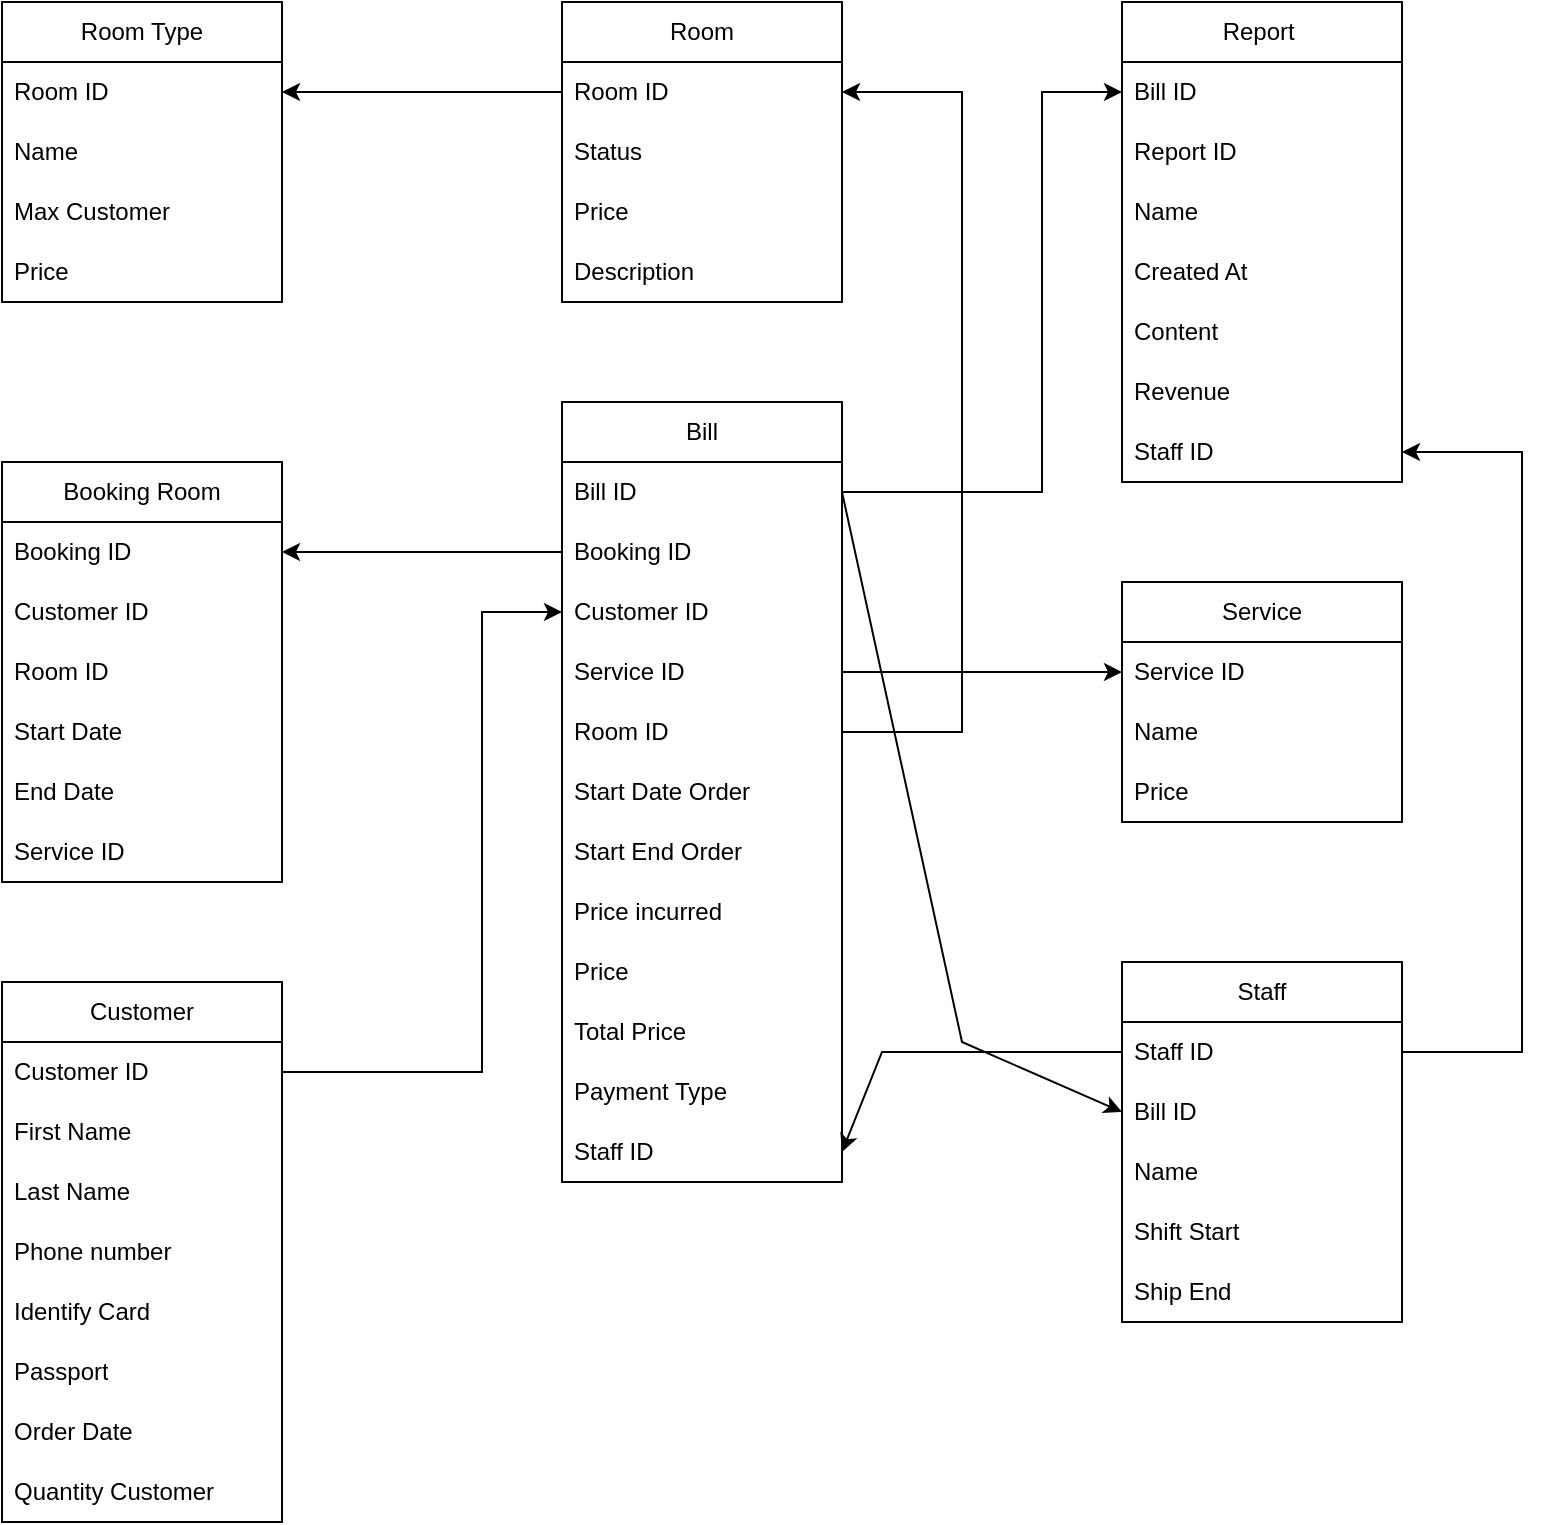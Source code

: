 <mxfile version="21.6.9" type="github">
  <diagram name="Page-1" id="8H-8xmzPVinGmGW4ERsI">
    <mxGraphModel dx="1900" dy="1666" grid="1" gridSize="10" guides="1" tooltips="1" connect="1" arrows="1" fold="1" page="1" pageScale="1" pageWidth="850" pageHeight="1100" math="0" shadow="0">
      <root>
        <mxCell id="0" />
        <mxCell id="1" parent="0" />
        <mxCell id="ZdL72ZSbKMqBsgBOb5lX-1" value="Room" style="swimlane;fontStyle=0;childLayout=stackLayout;horizontal=1;startSize=30;horizontalStack=0;resizeParent=1;resizeParentMax=0;resizeLast=0;collapsible=1;marginBottom=0;whiteSpace=wrap;html=1;" parent="1" vertex="1">
          <mxGeometry x="200" y="-280" width="140" height="150" as="geometry">
            <mxRectangle x="200" y="-260" width="70" height="30" as="alternateBounds" />
          </mxGeometry>
        </mxCell>
        <mxCell id="ZdL72ZSbKMqBsgBOb5lX-2" value="Room ID" style="text;strokeColor=none;fillColor=none;align=left;verticalAlign=middle;spacingLeft=4;spacingRight=4;overflow=hidden;points=[[0,0.5],[1,0.5]];portConstraint=eastwest;rotatable=0;whiteSpace=wrap;html=1;" parent="ZdL72ZSbKMqBsgBOb5lX-1" vertex="1">
          <mxGeometry y="30" width="140" height="30" as="geometry" />
        </mxCell>
        <mxCell id="ZdL72ZSbKMqBsgBOb5lX-4" value="Status" style="text;strokeColor=none;fillColor=none;align=left;verticalAlign=middle;spacingLeft=4;spacingRight=4;overflow=hidden;points=[[0,0.5],[1,0.5]];portConstraint=eastwest;rotatable=0;whiteSpace=wrap;html=1;" parent="ZdL72ZSbKMqBsgBOb5lX-1" vertex="1">
          <mxGeometry y="60" width="140" height="30" as="geometry" />
        </mxCell>
        <mxCell id="ZdL72ZSbKMqBsgBOb5lX-26" value="Price" style="text;strokeColor=none;fillColor=none;align=left;verticalAlign=middle;spacingLeft=4;spacingRight=4;overflow=hidden;points=[[0,0.5],[1,0.5]];portConstraint=eastwest;rotatable=0;whiteSpace=wrap;html=1;" parent="ZdL72ZSbKMqBsgBOb5lX-1" vertex="1">
          <mxGeometry y="90" width="140" height="30" as="geometry" />
        </mxCell>
        <mxCell id="ZdL72ZSbKMqBsgBOb5lX-27" value="Description" style="text;strokeColor=none;fillColor=none;align=left;verticalAlign=middle;spacingLeft=4;spacingRight=4;overflow=hidden;points=[[0,0.5],[1,0.5]];portConstraint=eastwest;rotatable=0;whiteSpace=wrap;html=1;" parent="ZdL72ZSbKMqBsgBOb5lX-1" vertex="1">
          <mxGeometry y="120" width="140" height="30" as="geometry" />
        </mxCell>
        <mxCell id="ZdL72ZSbKMqBsgBOb5lX-5" value="Customer" style="swimlane;fontStyle=0;childLayout=stackLayout;horizontal=1;startSize=30;horizontalStack=0;resizeParent=1;resizeParentMax=0;resizeLast=0;collapsible=1;marginBottom=0;whiteSpace=wrap;html=1;" parent="1" vertex="1">
          <mxGeometry x="-80" y="210" width="140" height="270" as="geometry" />
        </mxCell>
        <mxCell id="ZdL72ZSbKMqBsgBOb5lX-6" value="Customer ID" style="text;strokeColor=none;fillColor=none;align=left;verticalAlign=middle;spacingLeft=4;spacingRight=4;overflow=hidden;points=[[0,0.5],[1,0.5]];portConstraint=eastwest;rotatable=0;whiteSpace=wrap;html=1;" parent="ZdL72ZSbKMqBsgBOb5lX-5" vertex="1">
          <mxGeometry y="30" width="140" height="30" as="geometry" />
        </mxCell>
        <mxCell id="ZdL72ZSbKMqBsgBOb5lX-7" value="First Name" style="text;strokeColor=none;fillColor=none;align=left;verticalAlign=middle;spacingLeft=4;spacingRight=4;overflow=hidden;points=[[0,0.5],[1,0.5]];portConstraint=eastwest;rotatable=0;whiteSpace=wrap;html=1;" parent="ZdL72ZSbKMqBsgBOb5lX-5" vertex="1">
          <mxGeometry y="60" width="140" height="30" as="geometry" />
        </mxCell>
        <mxCell id="ZdL72ZSbKMqBsgBOb5lX-8" value="Last Name" style="text;strokeColor=none;fillColor=none;align=left;verticalAlign=middle;spacingLeft=4;spacingRight=4;overflow=hidden;points=[[0,0.5],[1,0.5]];portConstraint=eastwest;rotatable=0;whiteSpace=wrap;html=1;" parent="ZdL72ZSbKMqBsgBOb5lX-5" vertex="1">
          <mxGeometry y="90" width="140" height="30" as="geometry" />
        </mxCell>
        <mxCell id="ZdL72ZSbKMqBsgBOb5lX-9" value="Phone number" style="text;strokeColor=none;fillColor=none;align=left;verticalAlign=middle;spacingLeft=4;spacingRight=4;overflow=hidden;points=[[0,0.5],[1,0.5]];portConstraint=eastwest;rotatable=0;whiteSpace=wrap;html=1;" parent="ZdL72ZSbKMqBsgBOb5lX-5" vertex="1">
          <mxGeometry y="120" width="140" height="30" as="geometry" />
        </mxCell>
        <mxCell id="ZdL72ZSbKMqBsgBOb5lX-15" value="Identify Card" style="text;strokeColor=none;fillColor=none;align=left;verticalAlign=middle;spacingLeft=4;spacingRight=4;overflow=hidden;points=[[0,0.5],[1,0.5]];portConstraint=eastwest;rotatable=0;whiteSpace=wrap;html=1;" parent="ZdL72ZSbKMqBsgBOb5lX-5" vertex="1">
          <mxGeometry y="150" width="140" height="30" as="geometry" />
        </mxCell>
        <mxCell id="ZdL72ZSbKMqBsgBOb5lX-16" value="Passport" style="text;strokeColor=none;fillColor=none;align=left;verticalAlign=middle;spacingLeft=4;spacingRight=4;overflow=hidden;points=[[0,0.5],[1,0.5]];portConstraint=eastwest;rotatable=0;whiteSpace=wrap;html=1;" parent="ZdL72ZSbKMqBsgBOb5lX-5" vertex="1">
          <mxGeometry y="180" width="140" height="30" as="geometry" />
        </mxCell>
        <mxCell id="ZdL72ZSbKMqBsgBOb5lX-17" value="Order Date" style="text;strokeColor=none;fillColor=none;align=left;verticalAlign=middle;spacingLeft=4;spacingRight=4;overflow=hidden;points=[[0,0.5],[1,0.5]];portConstraint=eastwest;rotatable=0;whiteSpace=wrap;html=1;" parent="ZdL72ZSbKMqBsgBOb5lX-5" vertex="1">
          <mxGeometry y="210" width="140" height="30" as="geometry" />
        </mxCell>
        <mxCell id="ZdL72ZSbKMqBsgBOb5lX-18" value="Quantity&amp;nbsp;Customer" style="text;strokeColor=none;fillColor=none;align=left;verticalAlign=middle;spacingLeft=4;spacingRight=4;overflow=hidden;points=[[0,0.5],[1,0.5]];portConstraint=eastwest;rotatable=0;whiteSpace=wrap;html=1;" parent="ZdL72ZSbKMqBsgBOb5lX-5" vertex="1">
          <mxGeometry y="240" width="140" height="30" as="geometry" />
        </mxCell>
        <mxCell id="ZdL72ZSbKMqBsgBOb5lX-19" value="Booking Room" style="swimlane;fontStyle=0;childLayout=stackLayout;horizontal=1;startSize=30;horizontalStack=0;resizeParent=1;resizeParentMax=0;resizeLast=0;collapsible=1;marginBottom=0;whiteSpace=wrap;html=1;" parent="1" vertex="1">
          <mxGeometry x="-80" y="-50" width="140" height="210" as="geometry" />
        </mxCell>
        <mxCell id="ZdL72ZSbKMqBsgBOb5lX-20" value="Booking ID" style="text;strokeColor=none;fillColor=none;align=left;verticalAlign=middle;spacingLeft=4;spacingRight=4;overflow=hidden;points=[[0,0.5],[1,0.5]];portConstraint=eastwest;rotatable=0;whiteSpace=wrap;html=1;" parent="ZdL72ZSbKMqBsgBOb5lX-19" vertex="1">
          <mxGeometry y="30" width="140" height="30" as="geometry" />
        </mxCell>
        <mxCell id="ZdL72ZSbKMqBsgBOb5lX-21" value="Customer ID" style="text;strokeColor=none;fillColor=none;align=left;verticalAlign=middle;spacingLeft=4;spacingRight=4;overflow=hidden;points=[[0,0.5],[1,0.5]];portConstraint=eastwest;rotatable=0;whiteSpace=wrap;html=1;" parent="ZdL72ZSbKMqBsgBOb5lX-19" vertex="1">
          <mxGeometry y="60" width="140" height="30" as="geometry" />
        </mxCell>
        <mxCell id="ZdL72ZSbKMqBsgBOb5lX-22" value="Room ID" style="text;strokeColor=none;fillColor=none;align=left;verticalAlign=middle;spacingLeft=4;spacingRight=4;overflow=hidden;points=[[0,0.5],[1,0.5]];portConstraint=eastwest;rotatable=0;whiteSpace=wrap;html=1;" parent="ZdL72ZSbKMqBsgBOb5lX-19" vertex="1">
          <mxGeometry y="90" width="140" height="30" as="geometry" />
        </mxCell>
        <mxCell id="ZdL72ZSbKMqBsgBOb5lX-23" value="Start Date" style="text;strokeColor=none;fillColor=none;align=left;verticalAlign=middle;spacingLeft=4;spacingRight=4;overflow=hidden;points=[[0,0.5],[1,0.5]];portConstraint=eastwest;rotatable=0;whiteSpace=wrap;html=1;" parent="ZdL72ZSbKMqBsgBOb5lX-19" vertex="1">
          <mxGeometry y="120" width="140" height="30" as="geometry" />
        </mxCell>
        <mxCell id="ZdL72ZSbKMqBsgBOb5lX-24" value="End Date" style="text;strokeColor=none;fillColor=none;align=left;verticalAlign=middle;spacingLeft=4;spacingRight=4;overflow=hidden;points=[[0,0.5],[1,0.5]];portConstraint=eastwest;rotatable=0;whiteSpace=wrap;html=1;" parent="ZdL72ZSbKMqBsgBOb5lX-19" vertex="1">
          <mxGeometry y="150" width="140" height="30" as="geometry" />
        </mxCell>
        <mxCell id="ZdL72ZSbKMqBsgBOb5lX-39" value="Service ID" style="text;strokeColor=none;fillColor=none;align=left;verticalAlign=middle;spacingLeft=4;spacingRight=4;overflow=hidden;points=[[0,0.5],[1,0.5]];portConstraint=eastwest;rotatable=0;whiteSpace=wrap;html=1;" parent="ZdL72ZSbKMqBsgBOb5lX-19" vertex="1">
          <mxGeometry y="180" width="140" height="30" as="geometry" />
        </mxCell>
        <mxCell id="ZdL72ZSbKMqBsgBOb5lX-28" value="Bill" style="swimlane;fontStyle=0;childLayout=stackLayout;horizontal=1;startSize=30;horizontalStack=0;resizeParent=1;resizeParentMax=0;resizeLast=0;collapsible=1;marginBottom=0;whiteSpace=wrap;html=1;" parent="1" vertex="1">
          <mxGeometry x="200" y="-80" width="140" height="390" as="geometry">
            <mxRectangle x="160" y="-120" width="60" height="30" as="alternateBounds" />
          </mxGeometry>
        </mxCell>
        <mxCell id="ZdL72ZSbKMqBsgBOb5lX-29" value="Bill ID" style="text;strokeColor=none;fillColor=none;align=left;verticalAlign=middle;spacingLeft=4;spacingRight=4;overflow=hidden;points=[[0,0.5],[1,0.5]];portConstraint=eastwest;rotatable=0;whiteSpace=wrap;html=1;" parent="ZdL72ZSbKMqBsgBOb5lX-28" vertex="1">
          <mxGeometry y="30" width="140" height="30" as="geometry" />
        </mxCell>
        <mxCell id="ZdL72ZSbKMqBsgBOb5lX-30" value="Booking ID" style="text;strokeColor=none;fillColor=none;align=left;verticalAlign=middle;spacingLeft=4;spacingRight=4;overflow=hidden;points=[[0,0.5],[1,0.5]];portConstraint=eastwest;rotatable=0;whiteSpace=wrap;html=1;" parent="ZdL72ZSbKMqBsgBOb5lX-28" vertex="1">
          <mxGeometry y="60" width="140" height="30" as="geometry" />
        </mxCell>
        <mxCell id="ZdL72ZSbKMqBsgBOb5lX-31" value="Customer ID" style="text;strokeColor=none;fillColor=none;align=left;verticalAlign=middle;spacingLeft=4;spacingRight=4;overflow=hidden;points=[[0,0.5],[1,0.5]];portConstraint=eastwest;rotatable=0;whiteSpace=wrap;html=1;" parent="ZdL72ZSbKMqBsgBOb5lX-28" vertex="1">
          <mxGeometry y="90" width="140" height="30" as="geometry" />
        </mxCell>
        <mxCell id="ZdL72ZSbKMqBsgBOb5lX-32" value="Service ID" style="text;strokeColor=none;fillColor=none;align=left;verticalAlign=middle;spacingLeft=4;spacingRight=4;overflow=hidden;points=[[0,0.5],[1,0.5]];portConstraint=eastwest;rotatable=0;whiteSpace=wrap;html=1;" parent="ZdL72ZSbKMqBsgBOb5lX-28" vertex="1">
          <mxGeometry y="120" width="140" height="30" as="geometry" />
        </mxCell>
        <mxCell id="ZdL72ZSbKMqBsgBOb5lX-34" value="Room ID" style="text;strokeColor=none;fillColor=none;align=left;verticalAlign=middle;spacingLeft=4;spacingRight=4;overflow=hidden;points=[[0,0.5],[1,0.5]];portConstraint=eastwest;rotatable=0;whiteSpace=wrap;html=1;" parent="ZdL72ZSbKMqBsgBOb5lX-28" vertex="1">
          <mxGeometry y="150" width="140" height="30" as="geometry" />
        </mxCell>
        <mxCell id="ZdL72ZSbKMqBsgBOb5lX-35" value="Start Date Order" style="text;strokeColor=none;fillColor=none;align=left;verticalAlign=middle;spacingLeft=4;spacingRight=4;overflow=hidden;points=[[0,0.5],[1,0.5]];portConstraint=eastwest;rotatable=0;whiteSpace=wrap;html=1;" parent="ZdL72ZSbKMqBsgBOb5lX-28" vertex="1">
          <mxGeometry y="180" width="140" height="30" as="geometry" />
        </mxCell>
        <mxCell id="ZdL72ZSbKMqBsgBOb5lX-36" value="Start End Order" style="text;strokeColor=none;fillColor=none;align=left;verticalAlign=middle;spacingLeft=4;spacingRight=4;overflow=hidden;points=[[0,0.5],[1,0.5]];portConstraint=eastwest;rotatable=0;whiteSpace=wrap;html=1;" parent="ZdL72ZSbKMqBsgBOb5lX-28" vertex="1">
          <mxGeometry y="210" width="140" height="30" as="geometry" />
        </mxCell>
        <mxCell id="ZdL72ZSbKMqBsgBOb5lX-37" value="Price incurred" style="text;strokeColor=none;fillColor=none;align=left;verticalAlign=middle;spacingLeft=4;spacingRight=4;overflow=hidden;points=[[0,0.5],[1,0.5]];portConstraint=eastwest;rotatable=0;whiteSpace=wrap;html=1;" parent="ZdL72ZSbKMqBsgBOb5lX-28" vertex="1">
          <mxGeometry y="240" width="140" height="30" as="geometry" />
        </mxCell>
        <mxCell id="ZdL72ZSbKMqBsgBOb5lX-38" value="Price" style="text;strokeColor=none;fillColor=none;align=left;verticalAlign=middle;spacingLeft=4;spacingRight=4;overflow=hidden;points=[[0,0.5],[1,0.5]];portConstraint=eastwest;rotatable=0;whiteSpace=wrap;html=1;" parent="ZdL72ZSbKMqBsgBOb5lX-28" vertex="1">
          <mxGeometry y="270" width="140" height="30" as="geometry" />
        </mxCell>
        <mxCell id="ZdL72ZSbKMqBsgBOb5lX-40" value="Total Price" style="text;strokeColor=none;fillColor=none;align=left;verticalAlign=middle;spacingLeft=4;spacingRight=4;overflow=hidden;points=[[0,0.5],[1,0.5]];portConstraint=eastwest;rotatable=0;whiteSpace=wrap;html=1;" parent="ZdL72ZSbKMqBsgBOb5lX-28" vertex="1">
          <mxGeometry y="300" width="140" height="30" as="geometry" />
        </mxCell>
        <mxCell id="ZdL72ZSbKMqBsgBOb5lX-41" value="Payment Type" style="text;strokeColor=none;fillColor=none;align=left;verticalAlign=middle;spacingLeft=4;spacingRight=4;overflow=hidden;points=[[0,0.5],[1,0.5]];portConstraint=eastwest;rotatable=0;whiteSpace=wrap;html=1;" parent="ZdL72ZSbKMqBsgBOb5lX-28" vertex="1">
          <mxGeometry y="330" width="140" height="30" as="geometry" />
        </mxCell>
        <mxCell id="3B12Dl2kZLcJGrSeIbII-3" value="Staff ID" style="text;strokeColor=none;fillColor=none;align=left;verticalAlign=middle;spacingLeft=4;spacingRight=4;overflow=hidden;points=[[0,0.5],[1,0.5]];portConstraint=eastwest;rotatable=0;whiteSpace=wrap;html=1;" vertex="1" parent="ZdL72ZSbKMqBsgBOb5lX-28">
          <mxGeometry y="360" width="140" height="30" as="geometry" />
        </mxCell>
        <mxCell id="ZdL72ZSbKMqBsgBOb5lX-43" value="Room Type" style="swimlane;fontStyle=0;childLayout=stackLayout;horizontal=1;startSize=30;horizontalStack=0;resizeParent=1;resizeParentMax=0;resizeLast=0;collapsible=1;marginBottom=0;whiteSpace=wrap;html=1;" parent="1" vertex="1">
          <mxGeometry x="-80" y="-280" width="140" height="150" as="geometry">
            <mxRectangle x="-60" y="-280" width="100" height="30" as="alternateBounds" />
          </mxGeometry>
        </mxCell>
        <mxCell id="ZdL72ZSbKMqBsgBOb5lX-44" value="Room ID" style="text;strokeColor=none;fillColor=none;align=left;verticalAlign=middle;spacingLeft=4;spacingRight=4;overflow=hidden;points=[[0,0.5],[1,0.5]];portConstraint=eastwest;rotatable=0;whiteSpace=wrap;html=1;" parent="ZdL72ZSbKMqBsgBOb5lX-43" vertex="1">
          <mxGeometry y="30" width="140" height="30" as="geometry" />
        </mxCell>
        <mxCell id="ZdL72ZSbKMqBsgBOb5lX-45" value="Name" style="text;strokeColor=none;fillColor=none;align=left;verticalAlign=middle;spacingLeft=4;spacingRight=4;overflow=hidden;points=[[0,0.5],[1,0.5]];portConstraint=eastwest;rotatable=0;whiteSpace=wrap;html=1;" parent="ZdL72ZSbKMqBsgBOb5lX-43" vertex="1">
          <mxGeometry y="60" width="140" height="30" as="geometry" />
        </mxCell>
        <mxCell id="ZdL72ZSbKMqBsgBOb5lX-46" value="Max Customer" style="text;strokeColor=none;fillColor=none;align=left;verticalAlign=middle;spacingLeft=4;spacingRight=4;overflow=hidden;points=[[0,0.5],[1,0.5]];portConstraint=eastwest;rotatable=0;whiteSpace=wrap;html=1;" parent="ZdL72ZSbKMqBsgBOb5lX-43" vertex="1">
          <mxGeometry y="90" width="140" height="30" as="geometry" />
        </mxCell>
        <mxCell id="ZdL72ZSbKMqBsgBOb5lX-47" value="Price" style="text;strokeColor=none;fillColor=none;align=left;verticalAlign=middle;spacingLeft=4;spacingRight=4;overflow=hidden;points=[[0,0.5],[1,0.5]];portConstraint=eastwest;rotatable=0;whiteSpace=wrap;html=1;" parent="ZdL72ZSbKMqBsgBOb5lX-43" vertex="1">
          <mxGeometry y="120" width="140" height="30" as="geometry" />
        </mxCell>
        <mxCell id="ZdL72ZSbKMqBsgBOb5lX-48" value="Report&amp;nbsp;" style="swimlane;fontStyle=0;childLayout=stackLayout;horizontal=1;startSize=30;horizontalStack=0;resizeParent=1;resizeParentMax=0;resizeLast=0;collapsible=1;marginBottom=0;whiteSpace=wrap;html=1;" parent="1" vertex="1">
          <mxGeometry x="480" y="-280" width="140" height="240" as="geometry" />
        </mxCell>
        <mxCell id="ZdL72ZSbKMqBsgBOb5lX-51" value="Bill ID" style="text;strokeColor=none;fillColor=none;align=left;verticalAlign=middle;spacingLeft=4;spacingRight=4;overflow=hidden;points=[[0,0.5],[1,0.5]];portConstraint=eastwest;rotatable=0;whiteSpace=wrap;html=1;" parent="ZdL72ZSbKMqBsgBOb5lX-48" vertex="1">
          <mxGeometry y="30" width="140" height="30" as="geometry" />
        </mxCell>
        <mxCell id="ZdL72ZSbKMqBsgBOb5lX-49" value="Report ID" style="text;strokeColor=none;fillColor=none;align=left;verticalAlign=middle;spacingLeft=4;spacingRight=4;overflow=hidden;points=[[0,0.5],[1,0.5]];portConstraint=eastwest;rotatable=0;whiteSpace=wrap;html=1;" parent="ZdL72ZSbKMqBsgBOb5lX-48" vertex="1">
          <mxGeometry y="60" width="140" height="30" as="geometry" />
        </mxCell>
        <mxCell id="ZdL72ZSbKMqBsgBOb5lX-50" value="Name" style="text;strokeColor=none;fillColor=none;align=left;verticalAlign=middle;spacingLeft=4;spacingRight=4;overflow=hidden;points=[[0,0.5],[1,0.5]];portConstraint=eastwest;rotatable=0;whiteSpace=wrap;html=1;" parent="ZdL72ZSbKMqBsgBOb5lX-48" vertex="1">
          <mxGeometry y="90" width="140" height="30" as="geometry" />
        </mxCell>
        <mxCell id="ZdL72ZSbKMqBsgBOb5lX-65" value="Created At" style="text;strokeColor=none;fillColor=none;align=left;verticalAlign=middle;spacingLeft=4;spacingRight=4;overflow=hidden;points=[[0,0.5],[1,0.5]];portConstraint=eastwest;rotatable=0;whiteSpace=wrap;html=1;" parent="ZdL72ZSbKMqBsgBOb5lX-48" vertex="1">
          <mxGeometry y="120" width="140" height="30" as="geometry" />
        </mxCell>
        <mxCell id="ZdL72ZSbKMqBsgBOb5lX-66" value="Content" style="text;strokeColor=none;fillColor=none;align=left;verticalAlign=middle;spacingLeft=4;spacingRight=4;overflow=hidden;points=[[0,0.5],[1,0.5]];portConstraint=eastwest;rotatable=0;whiteSpace=wrap;html=1;" parent="ZdL72ZSbKMqBsgBOb5lX-48" vertex="1">
          <mxGeometry y="150" width="140" height="30" as="geometry" />
        </mxCell>
        <mxCell id="ZdL72ZSbKMqBsgBOb5lX-67" value="Revenue" style="text;strokeColor=none;fillColor=none;align=left;verticalAlign=middle;spacingLeft=4;spacingRight=4;overflow=hidden;points=[[0,0.5],[1,0.5]];portConstraint=eastwest;rotatable=0;whiteSpace=wrap;html=1;" parent="ZdL72ZSbKMqBsgBOb5lX-48" vertex="1">
          <mxGeometry y="180" width="140" height="30" as="geometry" />
        </mxCell>
        <mxCell id="ZdL72ZSbKMqBsgBOb5lX-68" value="Staff ID" style="text;strokeColor=none;fillColor=none;align=left;verticalAlign=middle;spacingLeft=4;spacingRight=4;overflow=hidden;points=[[0,0.5],[1,0.5]];portConstraint=eastwest;rotatable=0;whiteSpace=wrap;html=1;" parent="ZdL72ZSbKMqBsgBOb5lX-48" vertex="1">
          <mxGeometry y="210" width="140" height="30" as="geometry" />
        </mxCell>
        <mxCell id="ZdL72ZSbKMqBsgBOb5lX-52" value="Service" style="swimlane;fontStyle=0;childLayout=stackLayout;horizontal=1;startSize=30;horizontalStack=0;resizeParent=1;resizeParentMax=0;resizeLast=0;collapsible=1;marginBottom=0;whiteSpace=wrap;html=1;" parent="1" vertex="1">
          <mxGeometry x="480" y="10" width="140" height="120" as="geometry" />
        </mxCell>
        <mxCell id="ZdL72ZSbKMqBsgBOb5lX-53" value="Service ID" style="text;strokeColor=none;fillColor=none;align=left;verticalAlign=middle;spacingLeft=4;spacingRight=4;overflow=hidden;points=[[0,0.5],[1,0.5]];portConstraint=eastwest;rotatable=0;whiteSpace=wrap;html=1;" parent="ZdL72ZSbKMqBsgBOb5lX-52" vertex="1">
          <mxGeometry y="30" width="140" height="30" as="geometry" />
        </mxCell>
        <mxCell id="ZdL72ZSbKMqBsgBOb5lX-54" value="Name" style="text;strokeColor=none;fillColor=none;align=left;verticalAlign=middle;spacingLeft=4;spacingRight=4;overflow=hidden;points=[[0,0.5],[1,0.5]];portConstraint=eastwest;rotatable=0;whiteSpace=wrap;html=1;" parent="ZdL72ZSbKMqBsgBOb5lX-52" vertex="1">
          <mxGeometry y="60" width="140" height="30" as="geometry" />
        </mxCell>
        <mxCell id="ZdL72ZSbKMqBsgBOb5lX-55" value="Price" style="text;strokeColor=none;fillColor=none;align=left;verticalAlign=middle;spacingLeft=4;spacingRight=4;overflow=hidden;points=[[0,0.5],[1,0.5]];portConstraint=eastwest;rotatable=0;whiteSpace=wrap;html=1;" parent="ZdL72ZSbKMqBsgBOb5lX-52" vertex="1">
          <mxGeometry y="90" width="140" height="30" as="geometry" />
        </mxCell>
        <mxCell id="ZdL72ZSbKMqBsgBOb5lX-69" value="Staff" style="swimlane;fontStyle=0;childLayout=stackLayout;horizontal=1;startSize=30;horizontalStack=0;resizeParent=1;resizeParentMax=0;resizeLast=0;collapsible=1;marginBottom=0;whiteSpace=wrap;html=1;" parent="1" vertex="1">
          <mxGeometry x="480" y="200" width="140" height="180" as="geometry" />
        </mxCell>
        <mxCell id="ZdL72ZSbKMqBsgBOb5lX-70" value="Staff ID" style="text;strokeColor=none;fillColor=none;align=left;verticalAlign=middle;spacingLeft=4;spacingRight=4;overflow=hidden;points=[[0,0.5],[1,0.5]];portConstraint=eastwest;rotatable=0;whiteSpace=wrap;html=1;" parent="ZdL72ZSbKMqBsgBOb5lX-69" vertex="1">
          <mxGeometry y="30" width="140" height="30" as="geometry" />
        </mxCell>
        <mxCell id="3wAUXIqkotwWgCLVa6nB-8" value="Bill ID" style="text;strokeColor=none;fillColor=none;align=left;verticalAlign=middle;spacingLeft=4;spacingRight=4;overflow=hidden;points=[[0,0.5],[1,0.5]];portConstraint=eastwest;rotatable=0;whiteSpace=wrap;html=1;" parent="ZdL72ZSbKMqBsgBOb5lX-69" vertex="1">
          <mxGeometry y="60" width="140" height="30" as="geometry" />
        </mxCell>
        <mxCell id="ZdL72ZSbKMqBsgBOb5lX-71" value="Name" style="text;strokeColor=none;fillColor=none;align=left;verticalAlign=middle;spacingLeft=4;spacingRight=4;overflow=hidden;points=[[0,0.5],[1,0.5]];portConstraint=eastwest;rotatable=0;whiteSpace=wrap;html=1;" parent="ZdL72ZSbKMqBsgBOb5lX-69" vertex="1">
          <mxGeometry y="90" width="140" height="30" as="geometry" />
        </mxCell>
        <mxCell id="ZdL72ZSbKMqBsgBOb5lX-72" value="Shift Start" style="text;strokeColor=none;fillColor=none;align=left;verticalAlign=middle;spacingLeft=4;spacingRight=4;overflow=hidden;points=[[0,0.5],[1,0.5]];portConstraint=eastwest;rotatable=0;whiteSpace=wrap;html=1;" parent="ZdL72ZSbKMqBsgBOb5lX-69" vertex="1">
          <mxGeometry y="120" width="140" height="30" as="geometry" />
        </mxCell>
        <mxCell id="ZdL72ZSbKMqBsgBOb5lX-73" value="Ship End" style="text;strokeColor=none;fillColor=none;align=left;verticalAlign=middle;spacingLeft=4;spacingRight=4;overflow=hidden;points=[[0,0.5],[1,0.5]];portConstraint=eastwest;rotatable=0;whiteSpace=wrap;html=1;" parent="ZdL72ZSbKMqBsgBOb5lX-69" vertex="1">
          <mxGeometry y="150" width="140" height="30" as="geometry" />
        </mxCell>
        <mxCell id="3wAUXIqkotwWgCLVa6nB-2" value="" style="endArrow=classic;html=1;rounded=0;exitX=0;exitY=0.5;exitDx=0;exitDy=0;entryX=1;entryY=0.5;entryDx=0;entryDy=0;" parent="1" source="ZdL72ZSbKMqBsgBOb5lX-2" target="ZdL72ZSbKMqBsgBOb5lX-44" edge="1">
          <mxGeometry width="50" height="50" relative="1" as="geometry">
            <mxPoint y="-190" as="sourcePoint" />
            <mxPoint x="50" y="-240" as="targetPoint" />
          </mxGeometry>
        </mxCell>
        <mxCell id="3wAUXIqkotwWgCLVa6nB-3" value="" style="endArrow=classic;html=1;rounded=0;exitX=0;exitY=0.5;exitDx=0;exitDy=0;entryX=1;entryY=0.5;entryDx=0;entryDy=0;" parent="1" source="ZdL72ZSbKMqBsgBOb5lX-30" target="ZdL72ZSbKMqBsgBOb5lX-20" edge="1">
          <mxGeometry width="50" height="50" relative="1" as="geometry">
            <mxPoint y="70" as="sourcePoint" />
            <mxPoint x="50" y="20" as="targetPoint" />
          </mxGeometry>
        </mxCell>
        <mxCell id="3wAUXIqkotwWgCLVa6nB-5" value="" style="endArrow=classic;html=1;rounded=0;exitX=1;exitY=0.5;exitDx=0;exitDy=0;entryX=0;entryY=0.5;entryDx=0;entryDy=0;" parent="1" source="ZdL72ZSbKMqBsgBOb5lX-32" target="ZdL72ZSbKMqBsgBOb5lX-53" edge="1">
          <mxGeometry width="50" height="50" relative="1" as="geometry">
            <mxPoint x="360" y="-100" as="sourcePoint" />
            <mxPoint x="410" y="-150" as="targetPoint" />
          </mxGeometry>
        </mxCell>
        <mxCell id="3wAUXIqkotwWgCLVa6nB-6" value="" style="endArrow=classic;html=1;rounded=0;exitX=1;exitY=0.5;exitDx=0;exitDy=0;entryX=0;entryY=0.5;entryDx=0;entryDy=0;" parent="1" source="ZdL72ZSbKMqBsgBOb5lX-6" target="ZdL72ZSbKMqBsgBOb5lX-31" edge="1">
          <mxGeometry width="50" height="50" relative="1" as="geometry">
            <mxPoint x="-10" y="160" as="sourcePoint" />
            <mxPoint x="40" y="110" as="targetPoint" />
            <Array as="points">
              <mxPoint x="160" y="255" />
              <mxPoint x="160" y="25" />
            </Array>
          </mxGeometry>
        </mxCell>
        <mxCell id="3wAUXIqkotwWgCLVa6nB-7" value="" style="endArrow=classic;html=1;rounded=0;exitX=1;exitY=0.5;exitDx=0;exitDy=0;entryX=1;entryY=0.5;entryDx=0;entryDy=0;" parent="1" source="ZdL72ZSbKMqBsgBOb5lX-34" target="ZdL72ZSbKMqBsgBOb5lX-2" edge="1">
          <mxGeometry width="50" height="50" relative="1" as="geometry">
            <mxPoint x="120" y="-100" as="sourcePoint" />
            <mxPoint x="170" y="-150" as="targetPoint" />
            <Array as="points">
              <mxPoint x="400" y="85" />
              <mxPoint x="400" y="-100" />
              <mxPoint x="400" y="-235" />
            </Array>
          </mxGeometry>
        </mxCell>
        <mxCell id="3wAUXIqkotwWgCLVa6nB-11" value="" style="endArrow=classic;html=1;rounded=0;exitX=1;exitY=0.5;exitDx=0;exitDy=0;entryX=0;entryY=0.5;entryDx=0;entryDy=0;" parent="1" source="ZdL72ZSbKMqBsgBOb5lX-29" target="ZdL72ZSbKMqBsgBOb5lX-51" edge="1">
          <mxGeometry width="50" height="50" relative="1" as="geometry">
            <mxPoint x="290" y="-130" as="sourcePoint" />
            <mxPoint x="340" y="-180" as="targetPoint" />
            <Array as="points">
              <mxPoint x="440" y="-35" />
              <mxPoint x="440" y="-235" />
            </Array>
          </mxGeometry>
        </mxCell>
        <mxCell id="3B12Dl2kZLcJGrSeIbII-4" value="" style="endArrow=classic;html=1;rounded=0;exitX=1;exitY=0.5;exitDx=0;exitDy=0;entryX=0;entryY=0.5;entryDx=0;entryDy=0;" edge="1" parent="1" source="ZdL72ZSbKMqBsgBOb5lX-29" target="3wAUXIqkotwWgCLVa6nB-8">
          <mxGeometry width="50" height="50" relative="1" as="geometry">
            <mxPoint x="210" y="120" as="sourcePoint" />
            <mxPoint x="260" y="70" as="targetPoint" />
            <Array as="points">
              <mxPoint x="400" y="240" />
            </Array>
          </mxGeometry>
        </mxCell>
        <mxCell id="3B12Dl2kZLcJGrSeIbII-7" value="" style="endArrow=classic;html=1;rounded=0;exitX=0;exitY=0.5;exitDx=0;exitDy=0;entryX=1;entryY=0.5;entryDx=0;entryDy=0;" edge="1" parent="1" source="ZdL72ZSbKMqBsgBOb5lX-70" target="3B12Dl2kZLcJGrSeIbII-3">
          <mxGeometry width="50" height="50" relative="1" as="geometry">
            <mxPoint x="210" y="120" as="sourcePoint" />
            <mxPoint x="260" y="70" as="targetPoint" />
            <Array as="points">
              <mxPoint x="360" y="245" />
            </Array>
          </mxGeometry>
        </mxCell>
        <mxCell id="3B12Dl2kZLcJGrSeIbII-8" value="" style="endArrow=classic;html=1;rounded=0;exitX=1;exitY=0.5;exitDx=0;exitDy=0;entryX=1;entryY=0.5;entryDx=0;entryDy=0;" edge="1" parent="1" source="ZdL72ZSbKMqBsgBOb5lX-70" target="ZdL72ZSbKMqBsgBOb5lX-68">
          <mxGeometry width="50" height="50" relative="1" as="geometry">
            <mxPoint x="210" y="120" as="sourcePoint" />
            <mxPoint x="260" y="70" as="targetPoint" />
            <Array as="points">
              <mxPoint x="680" y="245" />
              <mxPoint x="680" y="-55" />
            </Array>
          </mxGeometry>
        </mxCell>
      </root>
    </mxGraphModel>
  </diagram>
</mxfile>
